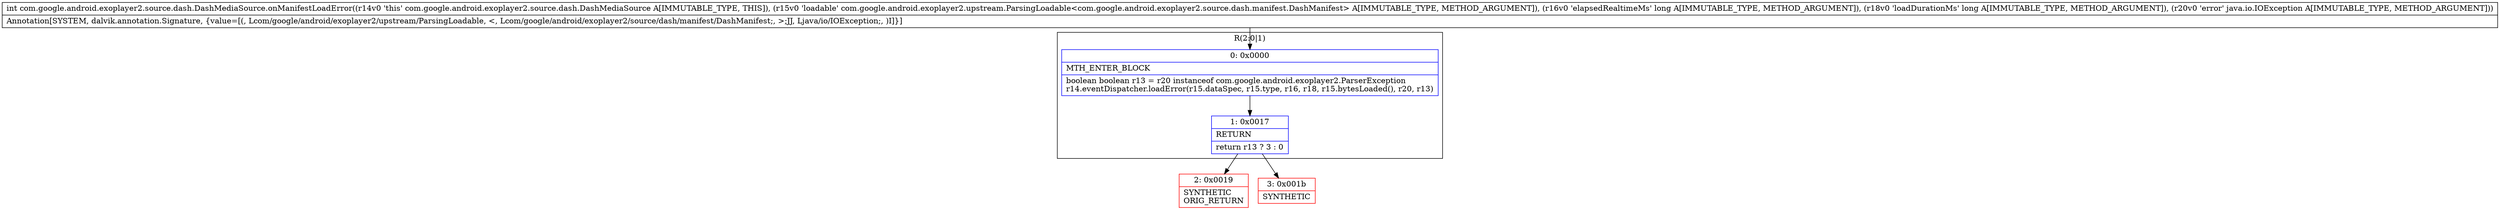 digraph "CFG forcom.google.android.exoplayer2.source.dash.DashMediaSource.onManifestLoadError(Lcom\/google\/android\/exoplayer2\/upstream\/ParsingLoadable;JJLjava\/io\/IOException;)I" {
subgraph cluster_Region_959715246 {
label = "R(2:0|1)";
node [shape=record,color=blue];
Node_0 [shape=record,label="{0\:\ 0x0000|MTH_ENTER_BLOCK\l|boolean boolean r13 = r20 instanceof com.google.android.exoplayer2.ParserException\lr14.eventDispatcher.loadError(r15.dataSpec, r15.type, r16, r18, r15.bytesLoaded(), r20, r13)\l}"];
Node_1 [shape=record,label="{1\:\ 0x0017|RETURN\l|return r13 ? 3 : 0\l}"];
}
Node_2 [shape=record,color=red,label="{2\:\ 0x0019|SYNTHETIC\lORIG_RETURN\l}"];
Node_3 [shape=record,color=red,label="{3\:\ 0x001b|SYNTHETIC\l}"];
MethodNode[shape=record,label="{int com.google.android.exoplayer2.source.dash.DashMediaSource.onManifestLoadError((r14v0 'this' com.google.android.exoplayer2.source.dash.DashMediaSource A[IMMUTABLE_TYPE, THIS]), (r15v0 'loadable' com.google.android.exoplayer2.upstream.ParsingLoadable\<com.google.android.exoplayer2.source.dash.manifest.DashManifest\> A[IMMUTABLE_TYPE, METHOD_ARGUMENT]), (r16v0 'elapsedRealtimeMs' long A[IMMUTABLE_TYPE, METHOD_ARGUMENT]), (r18v0 'loadDurationMs' long A[IMMUTABLE_TYPE, METHOD_ARGUMENT]), (r20v0 'error' java.io.IOException A[IMMUTABLE_TYPE, METHOD_ARGUMENT]))  | Annotation[SYSTEM, dalvik.annotation.Signature, \{value=[(, Lcom\/google\/android\/exoplayer2\/upstream\/ParsingLoadable, \<, Lcom\/google\/android\/exoplayer2\/source\/dash\/manifest\/DashManifest;, \>;JJ, Ljava\/io\/IOException;, )I]\}]\l}"];
MethodNode -> Node_0;
Node_0 -> Node_1;
Node_1 -> Node_2;
Node_1 -> Node_3;
}

